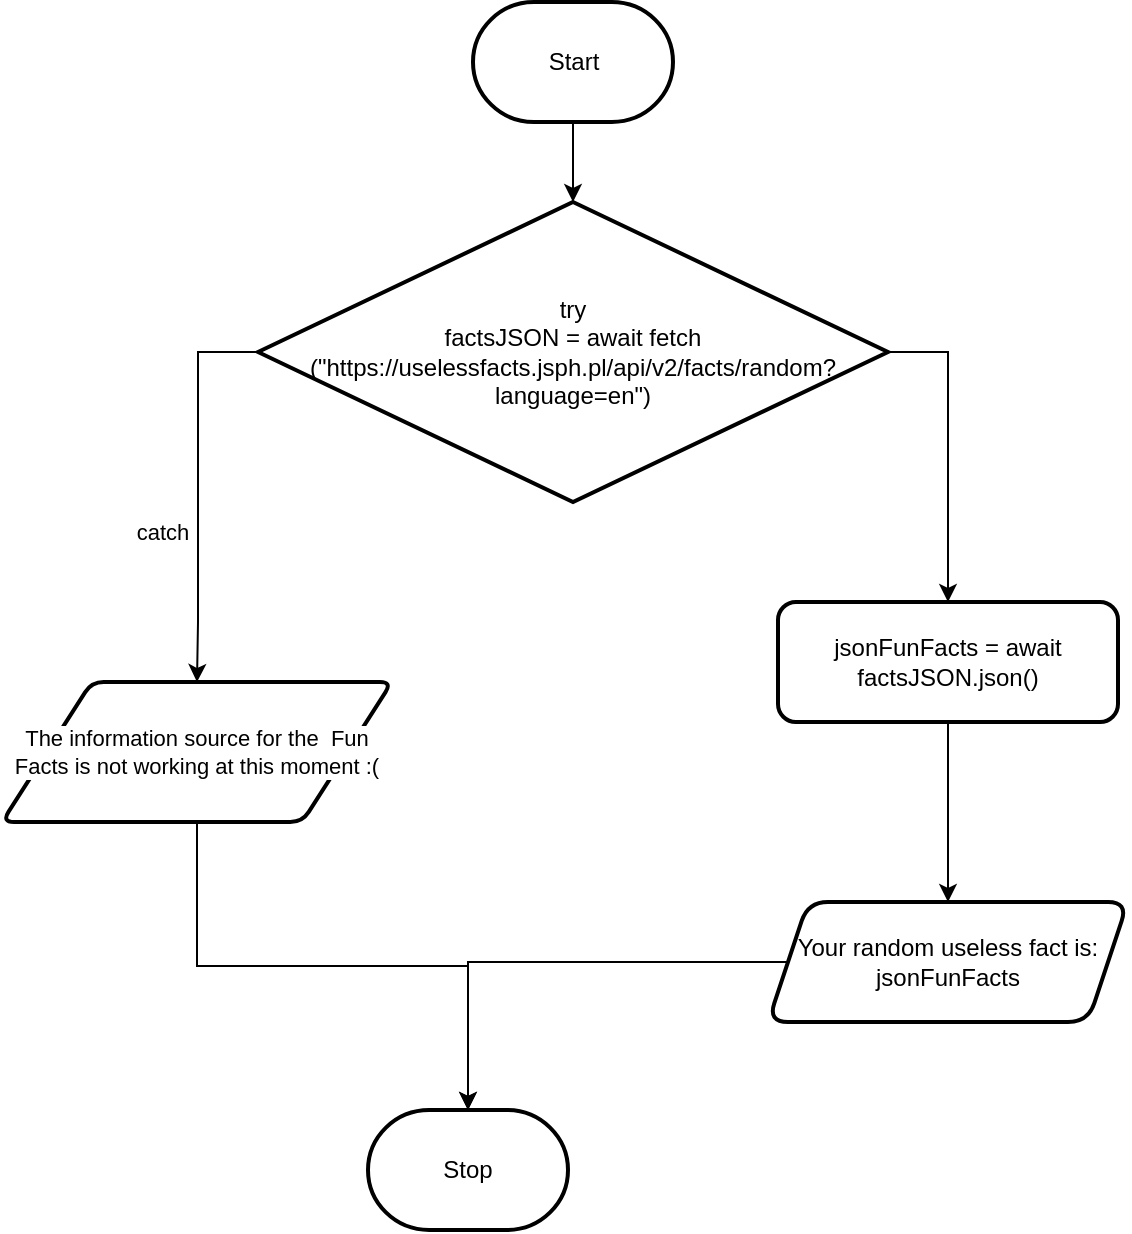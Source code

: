 <mxfile>
    <diagram id="HIP3nbAZw_EuaXWnEj3U" name="Page-1">
        <mxGraphModel dx="1326" dy="658" grid="1" gridSize="10" guides="1" tooltips="1" connect="1" arrows="1" fold="1" page="1" pageScale="1" pageWidth="850" pageHeight="1100" math="0" shadow="0">
            <root>
                <mxCell id="0"/>
                <mxCell id="1" parent="0"/>
                <mxCell id="5" value="Stop" style="strokeWidth=2;html=1;shape=mxgraph.flowchart.terminator;whiteSpace=wrap;" vertex="1" parent="1">
                    <mxGeometry x="285" y="564" width="100" height="60" as="geometry"/>
                </mxCell>
                <mxCell id="31" style="edgeStyle=orthogonalEdgeStyle;shape=connector;rounded=0;html=1;strokeColor=default;align=center;verticalAlign=middle;fontFamily=Helvetica;fontSize=11;fontColor=default;labelBackgroundColor=default;endArrow=classic;entryX=0.5;entryY=0;entryDx=0;entryDy=0;" edge="1" parent="1" source="8" target="10">
                    <mxGeometry relative="1" as="geometry">
                        <mxPoint x="160" y="320" as="targetPoint"/>
                        <Array as="points">
                            <mxPoint x="200" y="185"/>
                            <mxPoint x="200" y="320"/>
                        </Array>
                    </mxGeometry>
                </mxCell>
                <mxCell id="32" style="edgeStyle=orthogonalEdgeStyle;shape=connector;rounded=0;html=1;strokeColor=default;align=center;verticalAlign=middle;fontFamily=Helvetica;fontSize=11;fontColor=default;labelBackgroundColor=default;endArrow=classic;entryX=0.5;entryY=0;entryDx=0;entryDy=0;" edge="1" parent="1" source="8" target="13">
                    <mxGeometry relative="1" as="geometry">
                        <mxPoint x="670" y="185" as="targetPoint"/>
                        <Array as="points">
                            <mxPoint x="575" y="185"/>
                        </Array>
                    </mxGeometry>
                </mxCell>
                <mxCell id="8" value="try&lt;div&gt;factsJSON = await fetch&lt;/div&gt;&lt;div&gt;(&quot;https://uselessfacts.jsph.pl/api/v2/facts/random?language=en&quot;)&lt;/div&gt;" style="rhombus;whiteSpace=wrap;html=1;strokeWidth=2;" vertex="1" parent="1">
                    <mxGeometry x="230" y="110" width="315" height="150" as="geometry"/>
                </mxCell>
                <mxCell id="10" value="The information source for the&amp;nbsp;&lt;span style=&quot;color: rgb(0, 0, 0);&quot;&gt;&amp;nbsp;Fun Facts&amp;nbsp;&lt;/span&gt;is not working at this moment :(" style="shape=parallelogram;html=1;strokeWidth=2;perimeter=parallelogramPerimeter;whiteSpace=wrap;rounded=1;arcSize=12;size=0.23;fontFamily=Helvetica;fontSize=11;fontColor=default;labelBackgroundColor=default;" vertex="1" parent="1">
                    <mxGeometry x="102" y="350" width="195" height="70" as="geometry"/>
                </mxCell>
                <mxCell id="11" value="catch" style="text;html=1;align=center;verticalAlign=middle;resizable=0;points=[];autosize=1;strokeColor=none;fillColor=none;fontFamily=Helvetica;fontSize=11;fontColor=default;labelBackgroundColor=default;" vertex="1" parent="1">
                    <mxGeometry x="157" y="260" width="50" height="30" as="geometry"/>
                </mxCell>
                <mxCell id="33" value="" style="edgeStyle=orthogonalEdgeStyle;shape=connector;rounded=0;html=1;strokeColor=default;align=center;verticalAlign=middle;fontFamily=Helvetica;fontSize=11;fontColor=default;labelBackgroundColor=default;endArrow=classic;" edge="1" parent="1" source="13" target="25">
                    <mxGeometry relative="1" as="geometry"/>
                </mxCell>
                <UserObject label="jsonFunFacts = await factsJSON.json()" id="13">
                    <mxCell style="rounded=1;whiteSpace=wrap;html=1;strokeWidth=2;" vertex="1" parent="1">
                        <mxGeometry x="490" y="310" width="170" height="60" as="geometry"/>
                    </mxCell>
                </UserObject>
                <mxCell id="25" value="Your random useless fact is: jsonFunFacts" style="shape=parallelogram;perimeter=parallelogramPerimeter;whiteSpace=wrap;html=1;fixedSize=1;rounded=1;strokeWidth=2;" vertex="1" parent="1">
                    <mxGeometry x="485" y="460" width="180" height="60" as="geometry"/>
                </mxCell>
                <mxCell id="34" style="edgeStyle=orthogonalEdgeStyle;shape=connector;rounded=0;html=1;entryX=0.5;entryY=0;entryDx=0;entryDy=0;entryPerimeter=0;strokeColor=default;align=center;verticalAlign=middle;fontFamily=Helvetica;fontSize=11;fontColor=default;labelBackgroundColor=default;endArrow=classic;" edge="1" parent="1" source="10" target="5">
                    <mxGeometry relative="1" as="geometry"/>
                </mxCell>
                <mxCell id="36" style="edgeStyle=orthogonalEdgeStyle;shape=connector;rounded=0;html=1;entryX=0.5;entryY=0;entryDx=0;entryDy=0;entryPerimeter=0;strokeColor=default;align=center;verticalAlign=middle;fontFamily=Helvetica;fontSize=11;fontColor=default;labelBackgroundColor=default;endArrow=classic;" edge="1" parent="1" source="25" target="5">
                    <mxGeometry relative="1" as="geometry"/>
                </mxCell>
                <mxCell id="38" value="" style="edgeStyle=orthogonalEdgeStyle;shape=connector;rounded=0;html=1;strokeColor=default;align=center;verticalAlign=middle;fontFamily=Helvetica;fontSize=11;fontColor=default;labelBackgroundColor=default;endArrow=classic;" edge="1" parent="1" source="37" target="8">
                    <mxGeometry relative="1" as="geometry"/>
                </mxCell>
                <mxCell id="37" value="Start" style="strokeWidth=2;html=1;shape=mxgraph.flowchart.terminator;whiteSpace=wrap;" vertex="1" parent="1">
                    <mxGeometry x="337.5" y="10" width="100" height="60" as="geometry"/>
                </mxCell>
            </root>
        </mxGraphModel>
    </diagram>
</mxfile>